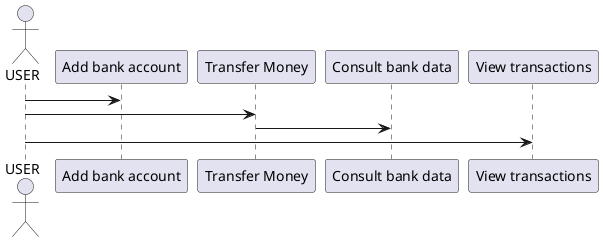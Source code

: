 @startuml
        actor USER
        USER -> "Add bank account"
        USER -> "Transfer Money"
        "Transfer Money" -> "Consult bank data"
        USER -> "View transactions"
@enduml


